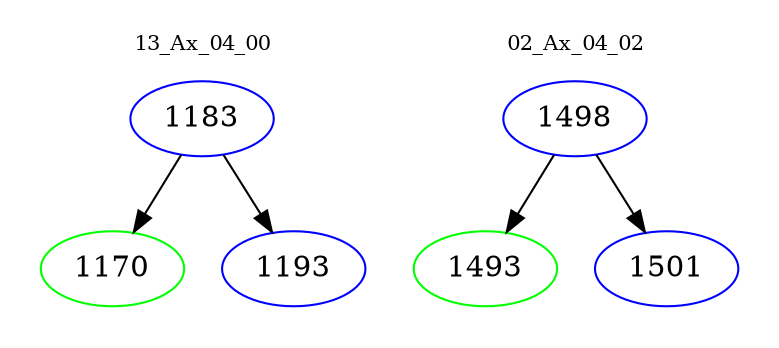 digraph{
subgraph cluster_0 {
color = white
label = "13_Ax_04_00";
fontsize=10;
T0_1183 [label="1183", color="blue"]
T0_1183 -> T0_1170 [color="black"]
T0_1170 [label="1170", color="green"]
T0_1183 -> T0_1193 [color="black"]
T0_1193 [label="1193", color="blue"]
}
subgraph cluster_1 {
color = white
label = "02_Ax_04_02";
fontsize=10;
T1_1498 [label="1498", color="blue"]
T1_1498 -> T1_1493 [color="black"]
T1_1493 [label="1493", color="green"]
T1_1498 -> T1_1501 [color="black"]
T1_1501 [label="1501", color="blue"]
}
}
